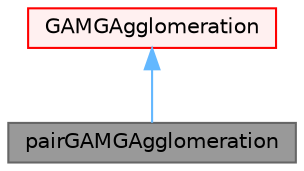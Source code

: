 digraph "pairGAMGAgglomeration"
{
 // LATEX_PDF_SIZE
  bgcolor="transparent";
  edge [fontname=Helvetica,fontsize=10,labelfontname=Helvetica,labelfontsize=10];
  node [fontname=Helvetica,fontsize=10,shape=box,height=0.2,width=0.4];
  Node1 [id="Node000001",label="pairGAMGAgglomeration",height=0.2,width=0.4,color="gray40", fillcolor="grey60", style="filled", fontcolor="black",tooltip="Agglomerate using the pair algorithm."];
  Node2 -> Node1 [id="edge1_Node000001_Node000002",dir="back",color="steelblue1",style="solid",tooltip=" "];
  Node2 [id="Node000002",label="GAMGAgglomeration",height=0.2,width=0.4,color="red", fillcolor="#FFF0F0", style="filled",URL="$classFoam_1_1GAMGAgglomeration.html",tooltip="Geometric agglomerated algebraic multigrid agglomeration class."];
}
